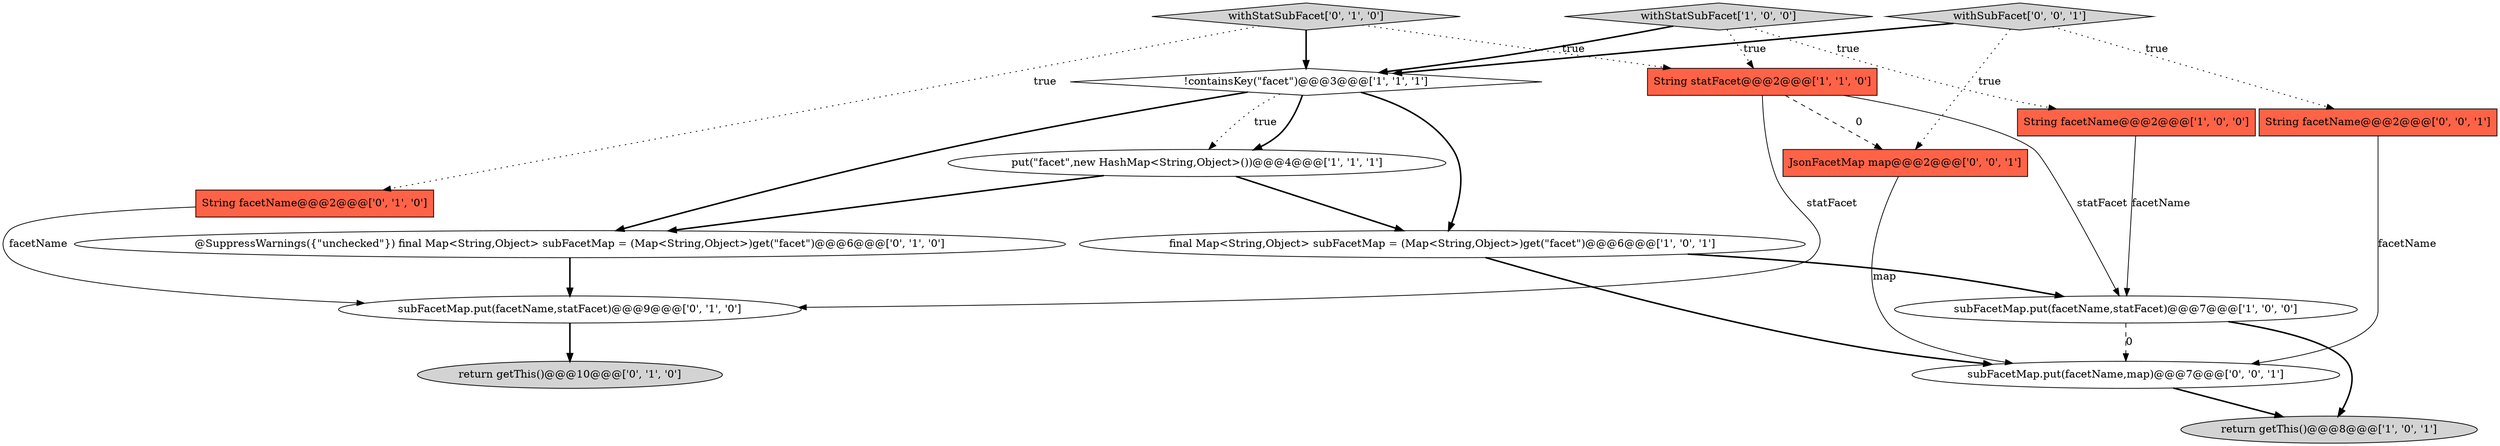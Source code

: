 digraph {
3 [style = filled, label = "put(\"facet\",new HashMap<String,Object>())@@@4@@@['1', '1', '1']", fillcolor = white, shape = ellipse image = "AAA0AAABBB1BBB"];
12 [style = filled, label = "@SuppressWarnings({\"unchecked\"}) final Map<String,Object> subFacetMap = (Map<String,Object>)get(\"facet\")@@@6@@@['0', '1', '0']", fillcolor = white, shape = ellipse image = "AAA0AAABBB2BBB"];
13 [style = filled, label = "subFacetMap.put(facetName,map)@@@7@@@['0', '0', '1']", fillcolor = white, shape = ellipse image = "AAA0AAABBB3BBB"];
6 [style = filled, label = "final Map<String,Object> subFacetMap = (Map<String,Object>)get(\"facet\")@@@6@@@['1', '0', '1']", fillcolor = white, shape = ellipse image = "AAA0AAABBB1BBB"];
0 [style = filled, label = "String facetName@@@2@@@['1', '0', '0']", fillcolor = tomato, shape = box image = "AAA0AAABBB1BBB"];
16 [style = filled, label = "withSubFacet['0', '0', '1']", fillcolor = lightgray, shape = diamond image = "AAA0AAABBB3BBB"];
7 [style = filled, label = "String statFacet@@@2@@@['1', '1', '0']", fillcolor = tomato, shape = box image = "AAA0AAABBB1BBB"];
8 [style = filled, label = "subFacetMap.put(facetName,statFacet)@@@9@@@['0', '1', '0']", fillcolor = white, shape = ellipse image = "AAA0AAABBB2BBB"];
10 [style = filled, label = "withStatSubFacet['0', '1', '0']", fillcolor = lightgray, shape = diamond image = "AAA0AAABBB2BBB"];
9 [style = filled, label = "return getThis()@@@10@@@['0', '1', '0']", fillcolor = lightgray, shape = ellipse image = "AAA0AAABBB2BBB"];
14 [style = filled, label = "String facetName@@@2@@@['0', '0', '1']", fillcolor = tomato, shape = box image = "AAA0AAABBB3BBB"];
11 [style = filled, label = "String facetName@@@2@@@['0', '1', '0']", fillcolor = tomato, shape = box image = "AAA0AAABBB2BBB"];
15 [style = filled, label = "JsonFacetMap map@@@2@@@['0', '0', '1']", fillcolor = tomato, shape = box image = "AAA0AAABBB3BBB"];
1 [style = filled, label = "withStatSubFacet['1', '0', '0']", fillcolor = lightgray, shape = diamond image = "AAA0AAABBB1BBB"];
4 [style = filled, label = "subFacetMap.put(facetName,statFacet)@@@7@@@['1', '0', '0']", fillcolor = white, shape = ellipse image = "AAA0AAABBB1BBB"];
2 [style = filled, label = "!containsKey(\"facet\")@@@3@@@['1', '1', '1']", fillcolor = white, shape = diamond image = "AAA0AAABBB1BBB"];
5 [style = filled, label = "return getThis()@@@8@@@['1', '0', '1']", fillcolor = lightgray, shape = ellipse image = "AAA0AAABBB1BBB"];
2->3 [style = dotted, label="true"];
8->9 [style = bold, label=""];
10->2 [style = bold, label=""];
7->15 [style = dashed, label="0"];
6->4 [style = bold, label=""];
15->13 [style = solid, label="map"];
7->8 [style = solid, label="statFacet"];
1->0 [style = dotted, label="true"];
4->5 [style = bold, label=""];
1->7 [style = dotted, label="true"];
16->14 [style = dotted, label="true"];
6->13 [style = bold, label=""];
7->4 [style = solid, label="statFacet"];
10->7 [style = dotted, label="true"];
16->15 [style = dotted, label="true"];
3->6 [style = bold, label=""];
2->3 [style = bold, label=""];
14->13 [style = solid, label="facetName"];
16->2 [style = bold, label=""];
3->12 [style = bold, label=""];
2->6 [style = bold, label=""];
4->13 [style = dashed, label="0"];
10->11 [style = dotted, label="true"];
12->8 [style = bold, label=""];
1->2 [style = bold, label=""];
13->5 [style = bold, label=""];
2->12 [style = bold, label=""];
0->4 [style = solid, label="facetName"];
11->8 [style = solid, label="facetName"];
}
